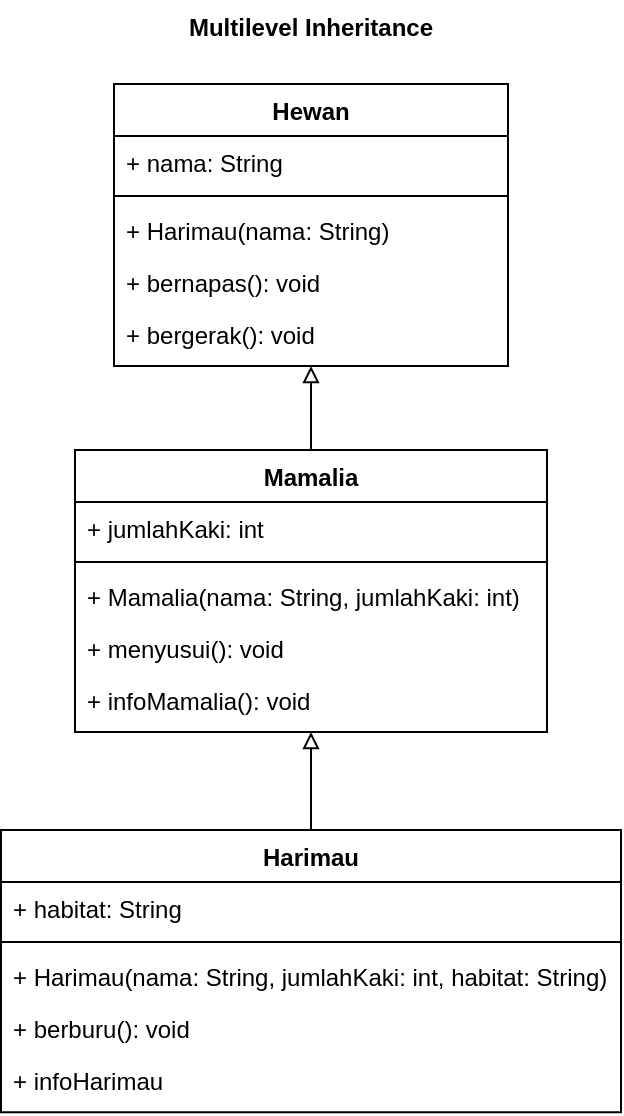 <mxfile version="26.0.9">
  <diagram id="C5RBs43oDa-KdzZeNtuy" name="Page-1">
    <mxGraphModel dx="-444" dy="1287" grid="0" gridSize="10" guides="1" tooltips="1" connect="1" arrows="1" fold="1" page="0" pageScale="1" pageWidth="827" pageHeight="1169" math="0" shadow="0">
      <root>
        <mxCell id="WIyWlLk6GJQsqaUBKTNV-0" />
        <mxCell id="WIyWlLk6GJQsqaUBKTNV-1" parent="WIyWlLk6GJQsqaUBKTNV-0" />
        <mxCell id="VjhUaoHI5mG7MabLYJzE-35" style="edgeStyle=orthogonalEdgeStyle;rounded=0;orthogonalLoop=1;jettySize=auto;html=1;exitX=0.5;exitY=0;exitDx=0;exitDy=0;entryX=0.5;entryY=1;entryDx=0;entryDy=0;endArrow=block;endFill=0;" parent="WIyWlLk6GJQsqaUBKTNV-1" source="VjhUaoHI5mG7MabLYJzE-8" target="VjhUaoHI5mG7MabLYJzE-17" edge="1">
          <mxGeometry relative="1" as="geometry" />
        </mxCell>
        <mxCell id="VjhUaoHI5mG7MabLYJzE-8" value="Harimau" style="swimlane;fontStyle=1;align=center;verticalAlign=top;childLayout=stackLayout;horizontal=1;startSize=26;horizontalStack=0;resizeParent=1;resizeLast=0;collapsible=1;marginBottom=0;rounded=0;shadow=0;strokeWidth=1;" parent="WIyWlLk6GJQsqaUBKTNV-1" vertex="1">
          <mxGeometry x="1475.5" y="-113" width="310" height="141.09" as="geometry">
            <mxRectangle x="550" y="140" width="160" height="26" as="alternateBounds" />
          </mxGeometry>
        </mxCell>
        <mxCell id="VjhUaoHI5mG7MabLYJzE-9" value="+ habitat: String" style="text;align=left;verticalAlign=top;spacingLeft=4;spacingRight=4;overflow=hidden;rotatable=0;points=[[0,0.5],[1,0.5]];portConstraint=eastwest;" parent="VjhUaoHI5mG7MabLYJzE-8" vertex="1">
          <mxGeometry y="26" width="310" height="26" as="geometry" />
        </mxCell>
        <mxCell id="VjhUaoHI5mG7MabLYJzE-11" value="" style="line;html=1;strokeWidth=1;align=left;verticalAlign=middle;spacingTop=-1;spacingLeft=3;spacingRight=3;rotatable=0;labelPosition=right;points=[];portConstraint=eastwest;" parent="VjhUaoHI5mG7MabLYJzE-8" vertex="1">
          <mxGeometry y="52" width="310" height="8" as="geometry" />
        </mxCell>
        <mxCell id="VjhUaoHI5mG7MabLYJzE-12" value="+ Harimau(nama: String, jumlahKaki: int, habitat: String)" style="text;align=left;verticalAlign=top;spacingLeft=4;spacingRight=4;overflow=hidden;rotatable=0;points=[[0,0.5],[1,0.5]];portConstraint=eastwest;" parent="VjhUaoHI5mG7MabLYJzE-8" vertex="1">
          <mxGeometry y="60" width="310" height="26" as="geometry" />
        </mxCell>
        <mxCell id="VjhUaoHI5mG7MabLYJzE-15" value="+ berburu(): void" style="text;align=left;verticalAlign=top;spacingLeft=4;spacingRight=4;overflow=hidden;rotatable=0;points=[[0,0.5],[1,0.5]];portConstraint=eastwest;" parent="VjhUaoHI5mG7MabLYJzE-8" vertex="1">
          <mxGeometry y="86" width="310" height="26" as="geometry" />
        </mxCell>
        <mxCell id="VjhUaoHI5mG7MabLYJzE-16" value="+ infoHarimau" style="text;align=left;verticalAlign=top;spacingLeft=4;spacingRight=4;overflow=hidden;rotatable=0;points=[[0,0.5],[1,0.5]];portConstraint=eastwest;" parent="VjhUaoHI5mG7MabLYJzE-8" vertex="1">
          <mxGeometry y="112" width="310" height="26" as="geometry" />
        </mxCell>
        <mxCell id="VjhUaoHI5mG7MabLYJzE-36" style="edgeStyle=orthogonalEdgeStyle;rounded=0;orthogonalLoop=1;jettySize=auto;html=1;exitX=0.5;exitY=0;exitDx=0;exitDy=0;entryX=0.5;entryY=1;entryDx=0;entryDy=0;endArrow=block;endFill=0;" parent="WIyWlLk6GJQsqaUBKTNV-1" source="VjhUaoHI5mG7MabLYJzE-17" target="VjhUaoHI5mG7MabLYJzE-26" edge="1">
          <mxGeometry relative="1" as="geometry" />
        </mxCell>
        <mxCell id="VjhUaoHI5mG7MabLYJzE-17" value="Mamalia" style="swimlane;fontStyle=1;align=center;verticalAlign=top;childLayout=stackLayout;horizontal=1;startSize=26;horizontalStack=0;resizeParent=1;resizeLast=0;collapsible=1;marginBottom=0;rounded=0;shadow=0;strokeWidth=1;" parent="WIyWlLk6GJQsqaUBKTNV-1" vertex="1">
          <mxGeometry x="1512.5" y="-303" width="236" height="141" as="geometry">
            <mxRectangle x="550" y="140" width="160" height="26" as="alternateBounds" />
          </mxGeometry>
        </mxCell>
        <mxCell id="VjhUaoHI5mG7MabLYJzE-18" value="+ jumlahKaki: int" style="text;align=left;verticalAlign=top;spacingLeft=4;spacingRight=4;overflow=hidden;rotatable=0;points=[[0,0.5],[1,0.5]];portConstraint=eastwest;" parent="VjhUaoHI5mG7MabLYJzE-17" vertex="1">
          <mxGeometry y="26" width="236" height="26" as="geometry" />
        </mxCell>
        <mxCell id="VjhUaoHI5mG7MabLYJzE-20" value="" style="line;html=1;strokeWidth=1;align=left;verticalAlign=middle;spacingTop=-1;spacingLeft=3;spacingRight=3;rotatable=0;labelPosition=right;points=[];portConstraint=eastwest;" parent="VjhUaoHI5mG7MabLYJzE-17" vertex="1">
          <mxGeometry y="52" width="236" height="8" as="geometry" />
        </mxCell>
        <mxCell id="VjhUaoHI5mG7MabLYJzE-21" value="+ Mamalia(nama: String, jumlahKaki: int)" style="text;align=left;verticalAlign=top;spacingLeft=4;spacingRight=4;overflow=hidden;rotatable=0;points=[[0,0.5],[1,0.5]];portConstraint=eastwest;" parent="VjhUaoHI5mG7MabLYJzE-17" vertex="1">
          <mxGeometry y="60" width="236" height="26" as="geometry" />
        </mxCell>
        <mxCell id="VjhUaoHI5mG7MabLYJzE-22" value="+ menyusui(): void" style="text;align=left;verticalAlign=top;spacingLeft=4;spacingRight=4;overflow=hidden;rotatable=0;points=[[0,0.5],[1,0.5]];portConstraint=eastwest;" parent="VjhUaoHI5mG7MabLYJzE-17" vertex="1">
          <mxGeometry y="86" width="236" height="26" as="geometry" />
        </mxCell>
        <mxCell id="VjhUaoHI5mG7MabLYJzE-25" value="+ infoMamalia(): void" style="text;align=left;verticalAlign=top;spacingLeft=4;spacingRight=4;overflow=hidden;rotatable=0;points=[[0,0.5],[1,0.5]];portConstraint=eastwest;" parent="VjhUaoHI5mG7MabLYJzE-17" vertex="1">
          <mxGeometry y="112" width="236" height="26" as="geometry" />
        </mxCell>
        <mxCell id="VjhUaoHI5mG7MabLYJzE-26" value="Hewan" style="swimlane;fontStyle=1;align=center;verticalAlign=top;childLayout=stackLayout;horizontal=1;startSize=26;horizontalStack=0;resizeParent=1;resizeLast=0;collapsible=1;marginBottom=0;rounded=0;shadow=0;strokeWidth=1;" parent="WIyWlLk6GJQsqaUBKTNV-1" vertex="1">
          <mxGeometry x="1532" y="-486" width="197" height="141" as="geometry">
            <mxRectangle x="550" y="140" width="160" height="26" as="alternateBounds" />
          </mxGeometry>
        </mxCell>
        <mxCell id="VjhUaoHI5mG7MabLYJzE-27" value="+ nama: String" style="text;align=left;verticalAlign=top;spacingLeft=4;spacingRight=4;overflow=hidden;rotatable=0;points=[[0,0.5],[1,0.5]];portConstraint=eastwest;" parent="VjhUaoHI5mG7MabLYJzE-26" vertex="1">
          <mxGeometry y="26" width="197" height="26" as="geometry" />
        </mxCell>
        <mxCell id="VjhUaoHI5mG7MabLYJzE-29" value="" style="line;html=1;strokeWidth=1;align=left;verticalAlign=middle;spacingTop=-1;spacingLeft=3;spacingRight=3;rotatable=0;labelPosition=right;points=[];portConstraint=eastwest;" parent="VjhUaoHI5mG7MabLYJzE-26" vertex="1">
          <mxGeometry y="52" width="197" height="8" as="geometry" />
        </mxCell>
        <mxCell id="VjhUaoHI5mG7MabLYJzE-30" value="+ Harimau(nama: String)" style="text;align=left;verticalAlign=top;spacingLeft=4;spacingRight=4;overflow=hidden;rotatable=0;points=[[0,0.5],[1,0.5]];portConstraint=eastwest;" parent="VjhUaoHI5mG7MabLYJzE-26" vertex="1">
          <mxGeometry y="60" width="197" height="26" as="geometry" />
        </mxCell>
        <mxCell id="VjhUaoHI5mG7MabLYJzE-32" value="+ bernapas(): void" style="text;align=left;verticalAlign=top;spacingLeft=4;spacingRight=4;overflow=hidden;rotatable=0;points=[[0,0.5],[1,0.5]];portConstraint=eastwest;" parent="VjhUaoHI5mG7MabLYJzE-26" vertex="1">
          <mxGeometry y="86" width="197" height="26" as="geometry" />
        </mxCell>
        <mxCell id="VjhUaoHI5mG7MabLYJzE-33" value="+ bergerak(): void" style="text;align=left;verticalAlign=top;spacingLeft=4;spacingRight=4;overflow=hidden;rotatable=0;points=[[0,0.5],[1,0.5]];portConstraint=eastwest;" parent="VjhUaoHI5mG7MabLYJzE-26" vertex="1">
          <mxGeometry y="112" width="197" height="26" as="geometry" />
        </mxCell>
        <mxCell id="VjhUaoHI5mG7MabLYJzE-37" value="&lt;span style=&quot;color: rgb(0, 0, 0); font-family: Helvetica; font-size: 12px; font-style: normal; font-variant-ligatures: normal; font-variant-caps: normal; font-weight: 700; letter-spacing: normal; orphans: 2; text-indent: 0px; text-transform: none; widows: 2; word-spacing: 0px; -webkit-text-stroke-width: 0px; white-space: nowrap; background-color: rgb(255, 255, 255); text-decoration-thickness: initial; text-decoration-style: initial; text-decoration-color: initial; float: none; display: inline !important;&quot;&gt;Multilevel Inheritance&lt;/span&gt;" style="text;whiteSpace=wrap;html=1;align=center;" parent="WIyWlLk6GJQsqaUBKTNV-1" vertex="1">
          <mxGeometry x="1574.25" y="-528" width="112.5" height="25.91" as="geometry" />
        </mxCell>
      </root>
    </mxGraphModel>
  </diagram>
</mxfile>
